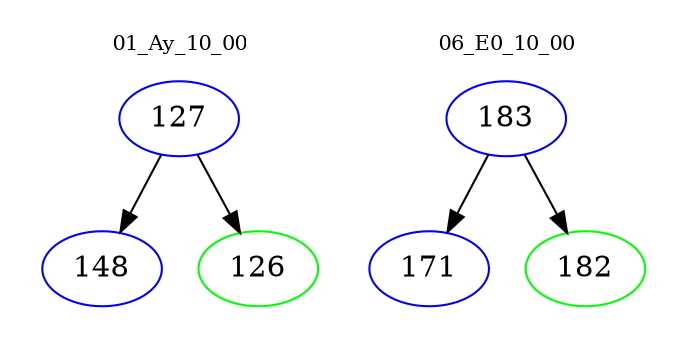 digraph{
subgraph cluster_0 {
color = white
label = "01_Ay_10_00";
fontsize=10;
T0_127 [label="127", color="blue"]
T0_127 -> T0_148 [color="black"]
T0_148 [label="148", color="blue"]
T0_127 -> T0_126 [color="black"]
T0_126 [label="126", color="green"]
}
subgraph cluster_1 {
color = white
label = "06_E0_10_00";
fontsize=10;
T1_183 [label="183", color="blue"]
T1_183 -> T1_171 [color="black"]
T1_171 [label="171", color="blue"]
T1_183 -> T1_182 [color="black"]
T1_182 [label="182", color="green"]
}
}
